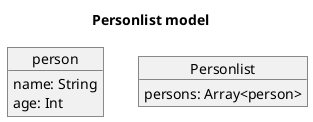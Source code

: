 @startuml
title Personlist model

object person {
name: String
age: Int
}

object Personlist {
persons: Array<person>
}


@enduml